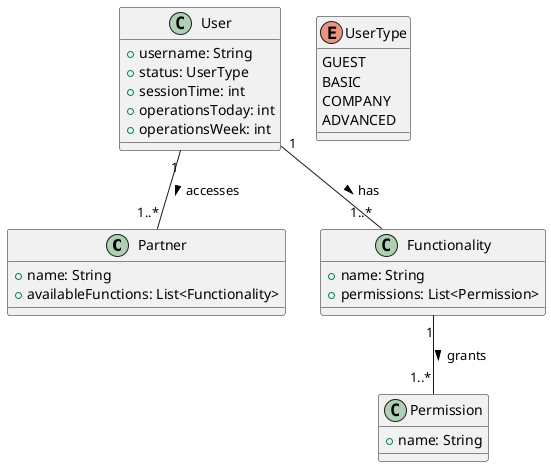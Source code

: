 @startuml
class Partner {
    +name: String
    +availableFunctions: List<Functionality>
}

class User {
    +username: String
    +status: UserType
    +sessionTime: int
    +operationsToday: int
    +operationsWeek: int
}

enum UserType {
    GUEST
    BASIC
    COMPANY
    ADVANCED
}

class Functionality {
    +name: String
    +permissions: List<Permission>
}

class Permission {
    +name: String
}

User "1" -- "1..*" Partner : accesses >
User "1" -- "1..*" Functionality : has >
Functionality "1" -- "1..*" Permission : grants >
@enduml